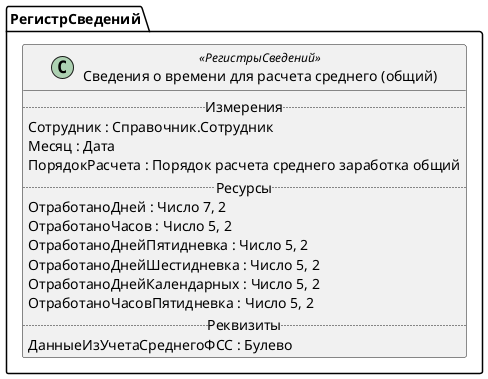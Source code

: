 ﻿@startuml СведенияОВремениДляРасчетаСреднегоОбщий
'!include templates.wsd
'..\include templates.wsd
class РегистрСведений.СведенияОВремениДляРасчетаСреднегоОбщий as "Сведения о времени для расчета среднего (общий)" <<РегистрыСведений>>
{
..Измерения..
Сотрудник : Справочник.Сотрудник
Месяц : Дата
ПорядокРасчета : Порядок расчета среднего заработка общий
..Ресурсы..
ОтработаноДней : Число 7, 2
ОтработаноЧасов : Число 5, 2
ОтработаноДнейПятидневка : Число 5, 2
ОтработаноДнейШестидневка : Число 5, 2
ОтработаноДнейКалендарных : Число 5, 2
ОтработаноЧасовПятидневка : Число 5, 2
..Реквизиты..
ДанныеИзУчетаСреднегоФСС : Булево
}
@enduml
